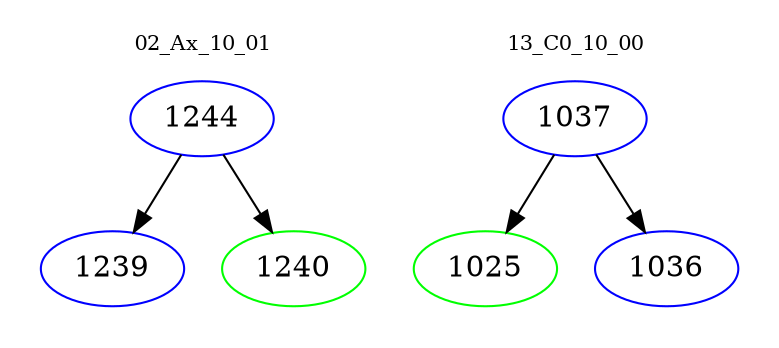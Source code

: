 digraph{
subgraph cluster_0 {
color = white
label = "02_Ax_10_01";
fontsize=10;
T0_1244 [label="1244", color="blue"]
T0_1244 -> T0_1239 [color="black"]
T0_1239 [label="1239", color="blue"]
T0_1244 -> T0_1240 [color="black"]
T0_1240 [label="1240", color="green"]
}
subgraph cluster_1 {
color = white
label = "13_C0_10_00";
fontsize=10;
T1_1037 [label="1037", color="blue"]
T1_1037 -> T1_1025 [color="black"]
T1_1025 [label="1025", color="green"]
T1_1037 -> T1_1036 [color="black"]
T1_1036 [label="1036", color="blue"]
}
}
